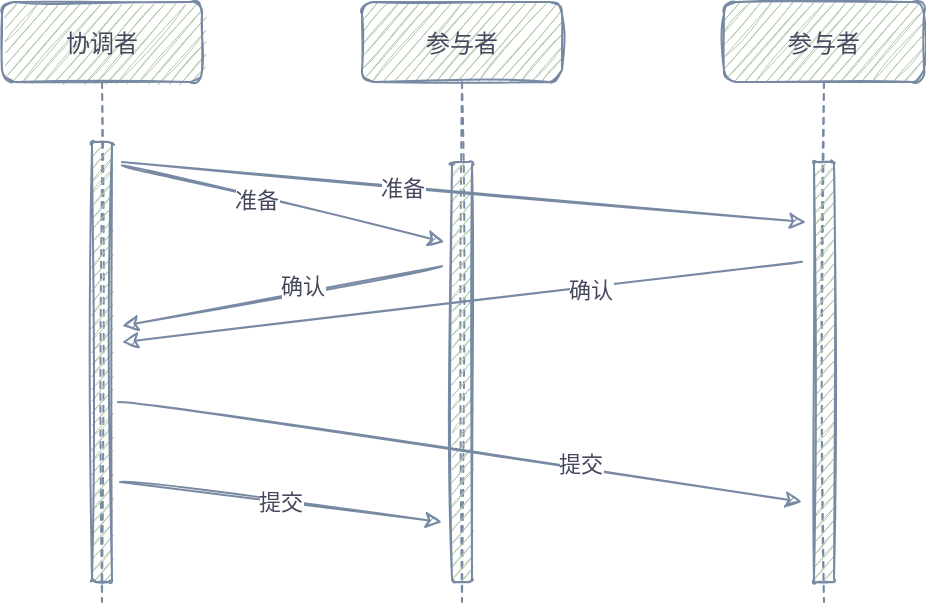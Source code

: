 <mxfile version="16.5.2" type="device"><diagram id="kgpKYQtTHZ0yAKxKKP6v" name="Page-1"><mxGraphModel dx="1038" dy="539" grid="1" gridSize="10" guides="1" tooltips="1" connect="1" arrows="1" fold="1" page="1" pageScale="1" pageWidth="850" pageHeight="1100" math="0" shadow="0"><root><mxCell id="0"/><mxCell id="1" parent="0"/><mxCell id="3nuBFxr9cyL0pnOWT2aG-1" value="协调者" style="shape=umlLifeline;perimeter=lifelinePerimeter;container=1;collapsible=0;recursiveResize=0;rounded=1;shadow=0;strokeWidth=1;fillColor=#B2C9AB;strokeColor=#788AA3;fontColor=#46495D;sketch=1;" parent="1" vertex="1"><mxGeometry x="120" y="80" width="100" height="300" as="geometry"/></mxCell><mxCell id="3nuBFxr9cyL0pnOWT2aG-2" value="" style="points=[];perimeter=orthogonalPerimeter;rounded=1;shadow=0;strokeWidth=1;fillColor=#B2C9AB;strokeColor=#788AA3;fontColor=#46495D;sketch=1;" parent="3nuBFxr9cyL0pnOWT2aG-1" vertex="1"><mxGeometry x="45" y="70" width="10" height="220" as="geometry"/></mxCell><mxCell id="3nuBFxr9cyL0pnOWT2aG-5" value="参与者" style="shape=umlLifeline;perimeter=lifelinePerimeter;container=1;collapsible=0;recursiveResize=0;rounded=1;shadow=0;strokeWidth=1;fillColor=#B2C9AB;strokeColor=#788AA3;fontColor=#46495D;sketch=1;" parent="1" vertex="1"><mxGeometry x="300" y="80" width="100" height="300" as="geometry"/></mxCell><mxCell id="3nuBFxr9cyL0pnOWT2aG-6" value="" style="points=[];perimeter=orthogonalPerimeter;rounded=1;shadow=0;strokeWidth=1;fillColor=#B2C9AB;strokeColor=#788AA3;fontColor=#46495D;sketch=1;" parent="3nuBFxr9cyL0pnOWT2aG-5" vertex="1"><mxGeometry x="45" y="80" width="10" height="210" as="geometry"/></mxCell><mxCell id="HqX8ZsSEh7TVN0DgCFI_-1" value="参与者" style="shape=umlLifeline;perimeter=lifelinePerimeter;container=1;collapsible=0;recursiveResize=0;rounded=1;shadow=0;strokeWidth=1;fillColor=#B2C9AB;strokeColor=#788AA3;fontColor=#46495D;sketch=1;" vertex="1" parent="1"><mxGeometry x="481" y="80" width="100" height="300" as="geometry"/></mxCell><mxCell id="HqX8ZsSEh7TVN0DgCFI_-2" value="" style="points=[];perimeter=orthogonalPerimeter;rounded=1;shadow=0;strokeWidth=1;fillColor=#B2C9AB;strokeColor=#788AA3;fontColor=#46495D;sketch=1;" vertex="1" parent="HqX8ZsSEh7TVN0DgCFI_-1"><mxGeometry x="45" y="80" width="10" height="210" as="geometry"/></mxCell><mxCell id="HqX8ZsSEh7TVN0DgCFI_-3" value="" style="endArrow=classic;html=1;rounded=1;exitX=1.5;exitY=0.053;exitDx=0;exitDy=0;exitPerimeter=0;entryX=0.412;entryY=0.4;entryDx=0;entryDy=0;entryPerimeter=0;strokeColor=#788AA3;fontColor=#46495D;sketch=1;curved=1;" edge="1" parent="1" source="3nuBFxr9cyL0pnOWT2aG-2" target="3nuBFxr9cyL0pnOWT2aG-5"><mxGeometry width="50" height="50" relative="1" as="geometry"><mxPoint x="400" y="300" as="sourcePoint"/><mxPoint x="450" y="250" as="targetPoint"/></mxGeometry></mxCell><mxCell id="HqX8ZsSEh7TVN0DgCFI_-8" value="准备" style="edgeLabel;html=1;align=center;verticalAlign=middle;resizable=0;points=[];fontColor=#46495D;sketch=1;rounded=1;" vertex="1" connectable="0" parent="HqX8ZsSEh7TVN0DgCFI_-3"><mxGeometry x="-0.168" y="-1" relative="1" as="geometry"><mxPoint as="offset"/></mxGeometry></mxCell><mxCell id="HqX8ZsSEh7TVN0DgCFI_-4" value="" style="endArrow=classic;html=1;rounded=1;exitX=1.5;exitY=0.053;exitDx=0;exitDy=0;exitPerimeter=0;entryX=0.41;entryY=0.367;entryDx=0;entryDy=0;entryPerimeter=0;strokeColor=#788AA3;fontColor=#46495D;sketch=1;curved=1;" edge="1" parent="1" target="HqX8ZsSEh7TVN0DgCFI_-1"><mxGeometry width="50" height="50" relative="1" as="geometry"><mxPoint x="180" y="160.0" as="sourcePoint"/><mxPoint x="341.2" y="191.77" as="targetPoint"/></mxGeometry></mxCell><mxCell id="HqX8ZsSEh7TVN0DgCFI_-7" value="准备" style="edgeLabel;html=1;align=center;verticalAlign=middle;resizable=0;points=[];fontColor=#46495D;sketch=1;rounded=1;" vertex="1" connectable="0" parent="HqX8ZsSEh7TVN0DgCFI_-4"><mxGeometry x="-0.275" y="-2" relative="1" as="geometry"><mxPoint x="16" as="offset"/></mxGeometry></mxCell><mxCell id="HqX8ZsSEh7TVN0DgCFI_-5" value="" style="endArrow=classic;html=1;rounded=1;exitX=0.4;exitY=0.467;exitDx=0;exitDy=0;exitPerimeter=0;strokeColor=#788AA3;fontColor=#46495D;sketch=1;curved=1;" edge="1" parent="1"><mxGeometry width="50" height="50" relative="1" as="geometry"><mxPoint x="340" y="212.1" as="sourcePoint"/><mxPoint x="180" y="242" as="targetPoint"/></mxGeometry></mxCell><mxCell id="HqX8ZsSEh7TVN0DgCFI_-9" value="确认" style="edgeLabel;html=1;align=center;verticalAlign=middle;resizable=0;points=[];fontColor=#46495D;sketch=1;rounded=1;" vertex="1" connectable="0" parent="HqX8ZsSEh7TVN0DgCFI_-5"><mxGeometry x="-0.128" y="-3" relative="1" as="geometry"><mxPoint as="offset"/></mxGeometry></mxCell><mxCell id="HqX8ZsSEh7TVN0DgCFI_-6" value="" style="endArrow=classic;html=1;rounded=1;exitX=0.39;exitY=0.433;exitDx=0;exitDy=0;exitPerimeter=0;entryX=0.6;entryY=0.567;entryDx=0;entryDy=0;entryPerimeter=0;strokeColor=#788AA3;fontColor=#46495D;sketch=1;curved=1;" edge="1" parent="1" source="HqX8ZsSEh7TVN0DgCFI_-1" target="3nuBFxr9cyL0pnOWT2aG-1"><mxGeometry width="50" height="50" relative="1" as="geometry"><mxPoint x="350" y="222.1" as="sourcePoint"/><mxPoint x="190" y="252" as="targetPoint"/></mxGeometry></mxCell><mxCell id="HqX8ZsSEh7TVN0DgCFI_-10" value="确认" style="edgeLabel;html=1;align=center;verticalAlign=middle;resizable=0;points=[];fontColor=#46495D;sketch=1;rounded=1;" vertex="1" connectable="0" parent="HqX8ZsSEh7TVN0DgCFI_-6"><mxGeometry x="-0.374" y="1" relative="1" as="geometry"><mxPoint as="offset"/></mxGeometry></mxCell><mxCell id="HqX8ZsSEh7TVN0DgCFI_-11" value="" style="endArrow=classic;html=1;rounded=1;exitX=0.58;exitY=0.667;exitDx=0;exitDy=0;exitPerimeter=0;entryX=0.39;entryY=0.833;entryDx=0;entryDy=0;entryPerimeter=0;strokeColor=#788AA3;fontColor=#46495D;sketch=1;curved=1;" edge="1" parent="1" source="3nuBFxr9cyL0pnOWT2aG-1" target="HqX8ZsSEh7TVN0DgCFI_-1"><mxGeometry width="50" height="50" relative="1" as="geometry"><mxPoint x="400" y="300" as="sourcePoint"/><mxPoint x="450" y="250" as="targetPoint"/></mxGeometry></mxCell><mxCell id="HqX8ZsSEh7TVN0DgCFI_-13" value="提交" style="edgeLabel;html=1;align=center;verticalAlign=middle;resizable=0;points=[];fontColor=#46495D;sketch=1;rounded=1;" vertex="1" connectable="0" parent="HqX8ZsSEh7TVN0DgCFI_-11"><mxGeometry x="0.347" y="3" relative="1" as="geometry"><mxPoint as="offset"/></mxGeometry></mxCell><mxCell id="HqX8ZsSEh7TVN0DgCFI_-12" value="提交" style="endArrow=classic;html=1;rounded=1;exitX=0.58;exitY=0.667;exitDx=0;exitDy=0;exitPerimeter=0;strokeColor=#788AA3;fontColor=#46495D;sketch=1;curved=1;" edge="1" parent="1"><mxGeometry width="50" height="50" relative="1" as="geometry"><mxPoint x="179" y="320" as="sourcePoint"/><mxPoint x="340" y="340" as="targetPoint"/></mxGeometry></mxCell></root></mxGraphModel></diagram></mxfile>